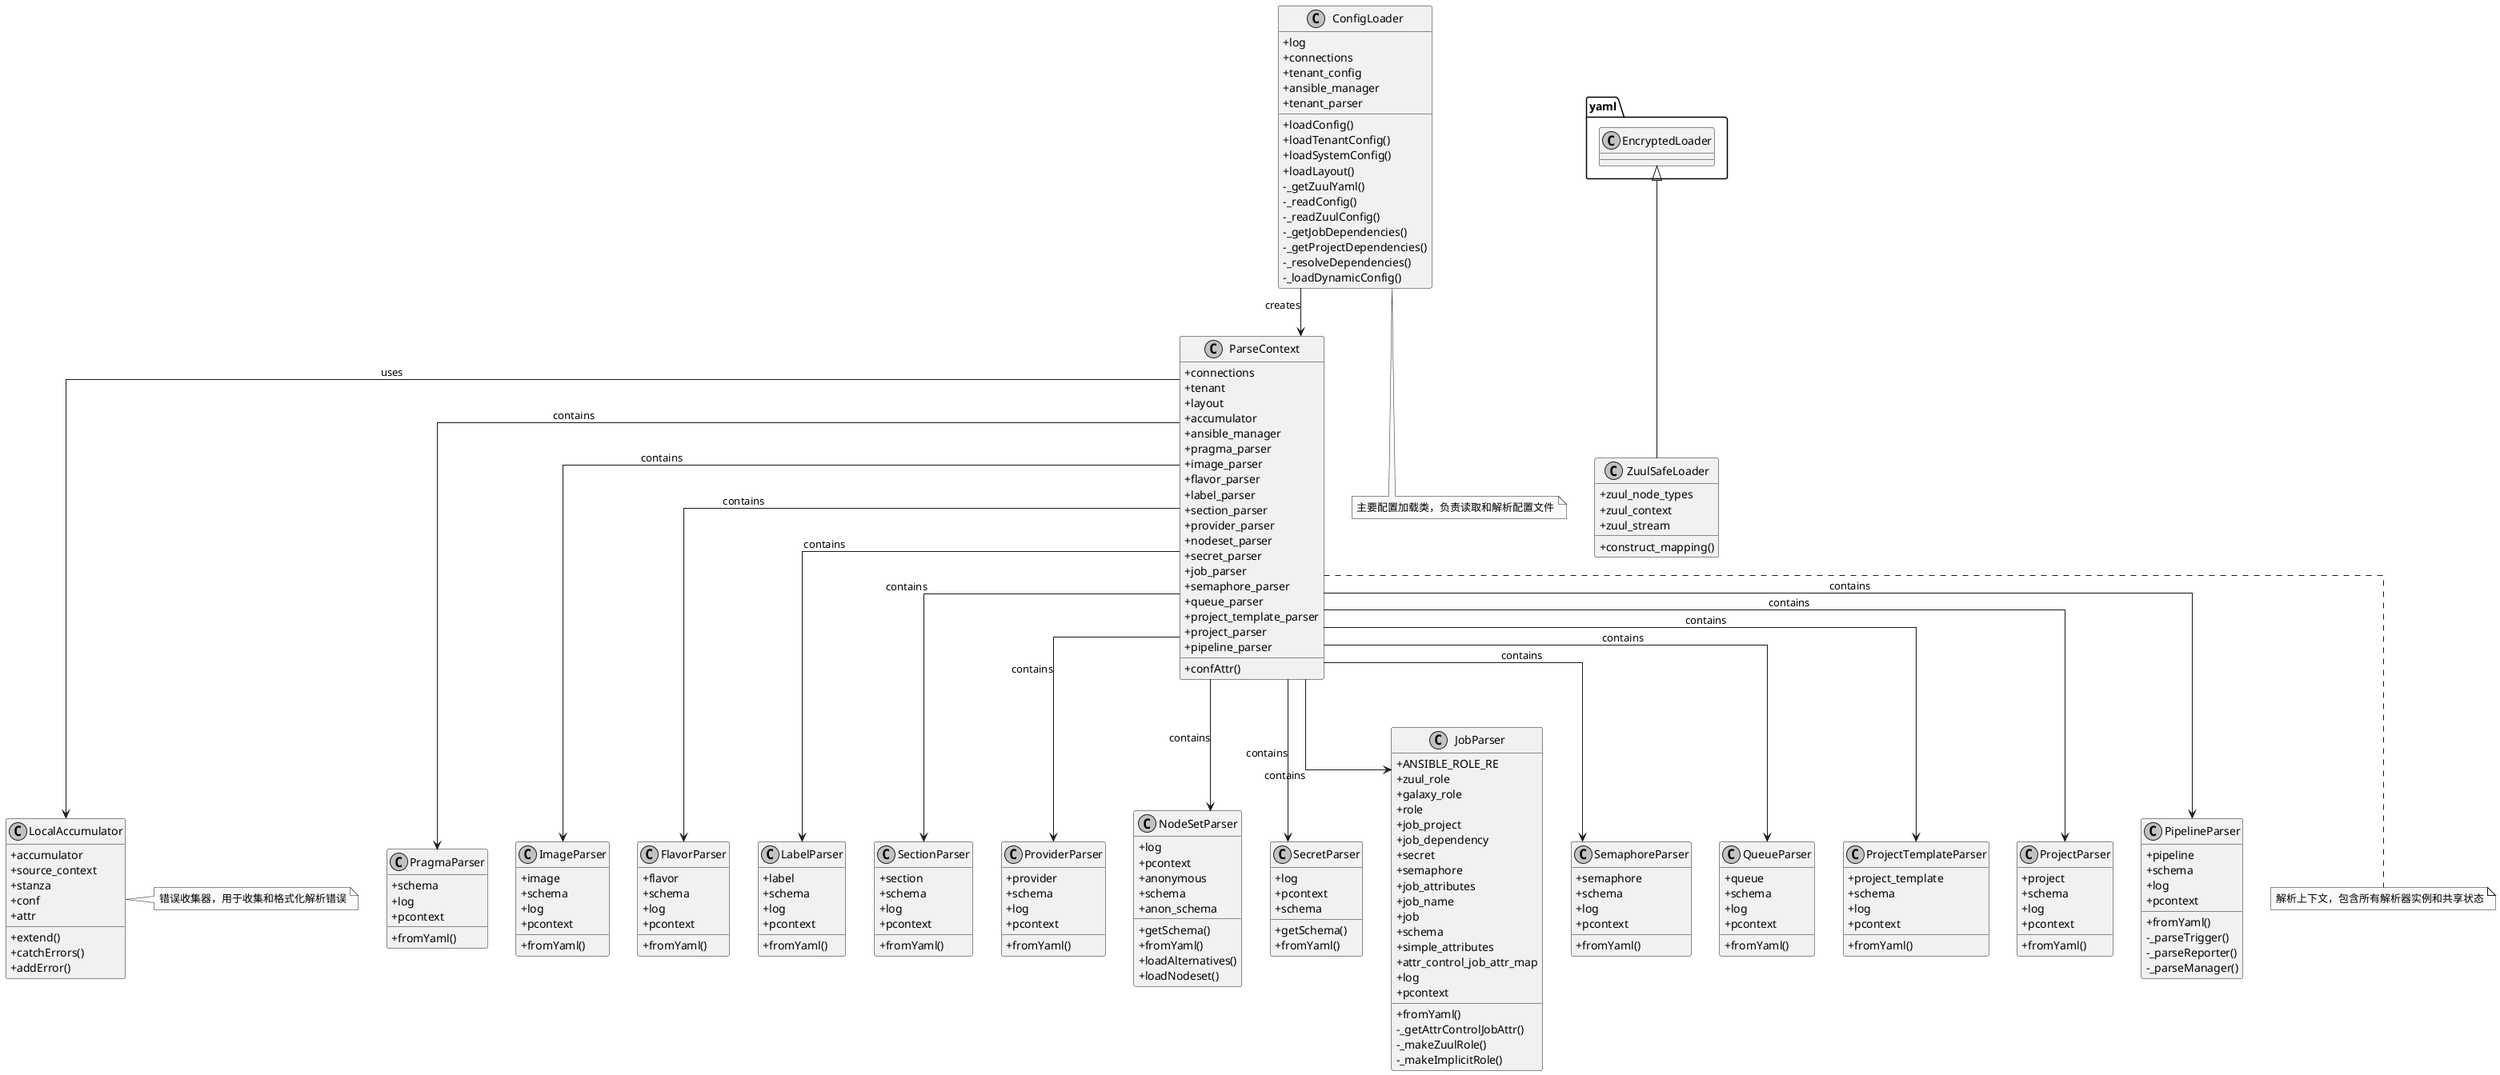 @startuml Zuul ConfigLoader

skinparam classAttributeIconSize 0
skinparam monochrome true
skinparam shadowing false
skinparam linetype ortho

class LocalAccumulator {
  +accumulator
  +source_context
  +stanza
  +conf
  +attr
  +extend()
  +catchErrors()
  +addError()
}

class ZuulSafeLoader {
  +zuul_node_types
  +zuul_context
  +zuul_stream
  +construct_mapping()
}

class PragmaParser {
  +schema
  +log
  +pcontext
  +fromYaml()
}

class ImageParser {
  +image
  +schema
  +log
  +pcontext
  +fromYaml()
}

class FlavorParser {
  +flavor
  +schema
  +log
  +pcontext
  +fromYaml()
}

class LabelParser {
  +label
  +schema
  +log
  +pcontext
  +fromYaml()
}

class SectionParser {
  +section
  +schema
  +log
  +pcontext
  +fromYaml()
}

class ProviderParser {
  +provider
  +schema
  +log
  +pcontext
  +fromYaml()
}

class NodeSetParser {
  +log
  +pcontext
  +anonymous
  +schema
  +anon_schema
  +getSchema()
  +fromYaml()
  +loadAlternatives()
  +loadNodeset()
}

class SecretParser {
  +log
  +pcontext
  +schema
  +getSchema()
  +fromYaml()
}

class JobParser {
  +ANSIBLE_ROLE_RE
  +zuul_role
  +galaxy_role
  +role
  +job_project
  +job_dependency
  +secret
  +semaphore
  +job_attributes
  +job_name
  +job
  +schema
  +simple_attributes
  +attr_control_job_attr_map
  +log
  +pcontext
  +fromYaml()
  -_getAttrControlJobAttr()
  -_makeZuulRole()
  -_makeImplicitRole()
}

class SemaphoreParser {
  +semaphore
  +schema
  +log
  +pcontext
  +fromYaml()
}

class QueueParser {
  +queue
  +schema
  +log
  +pcontext
  +fromYaml()
}

class ProjectTemplateParser {
  +project_template
  +schema
  +log
  +pcontext
  +fromYaml()
}

class ProjectParser {
  +project
  +schema
  +log
  +pcontext
  +fromYaml()
}

class PipelineParser {
  +pipeline
  +schema
  +log
  +pcontext
  +fromYaml()
  -_parseTrigger()
  -_parseReporter()
  -_parseManager()
}

class ConfigLoader {
  +log
  +connections
  +tenant_config
  +ansible_manager
  +tenant_parser
  +loadConfig()
  +loadTenantConfig()
  +loadSystemConfig()
  +loadLayout()
  -_getZuulYaml()
  -_readConfig()
  -_readZuulConfig()
  -_getJobDependencies()
  -_getProjectDependencies()
  -_resolveDependencies()
  -_loadDynamicConfig()
}

class ParseContext {
  +connections
  +tenant
  +layout
  +accumulator
  +ansible_manager
  +pragma_parser
  +image_parser
  +flavor_parser
  +label_parser
  +section_parser
  +provider_parser
  +nodeset_parser
  +secret_parser
  +job_parser
  +semaphore_parser
  +queue_parser
  +project_template_parser
  +project_parser
  +pipeline_parser
  +confAttr()
}

' 关系
ConfigLoader --> ParseContext : creates
ParseContext --> PragmaParser : contains
ParseContext --> ImageParser : contains
ParseContext --> FlavorParser : contains
ParseContext --> LabelParser : contains
ParseContext --> SectionParser : contains
ParseContext --> ProviderParser : contains
ParseContext --> NodeSetParser : contains
ParseContext --> SecretParser : contains
ParseContext --> JobParser : contains
ParseContext --> SemaphoreParser : contains
ParseContext --> QueueParser : contains
ParseContext --> ProjectTemplateParser : contains
ParseContext --> ProjectParser : contains
ParseContext --> PipelineParser : contains
ParseContext --> LocalAccumulator : uses

yaml.EncryptedLoader <|-- ZuulSafeLoader

note bottom of ConfigLoader
  主要配置加载类，负责读取和解析配置文件
end note

note bottom of ParseContext
  解析上下文，包含所有解析器实例和共享状态
end note

note right of LocalAccumulator
  错误收集器，用于收集和格式化解析错误
end note

@enduml